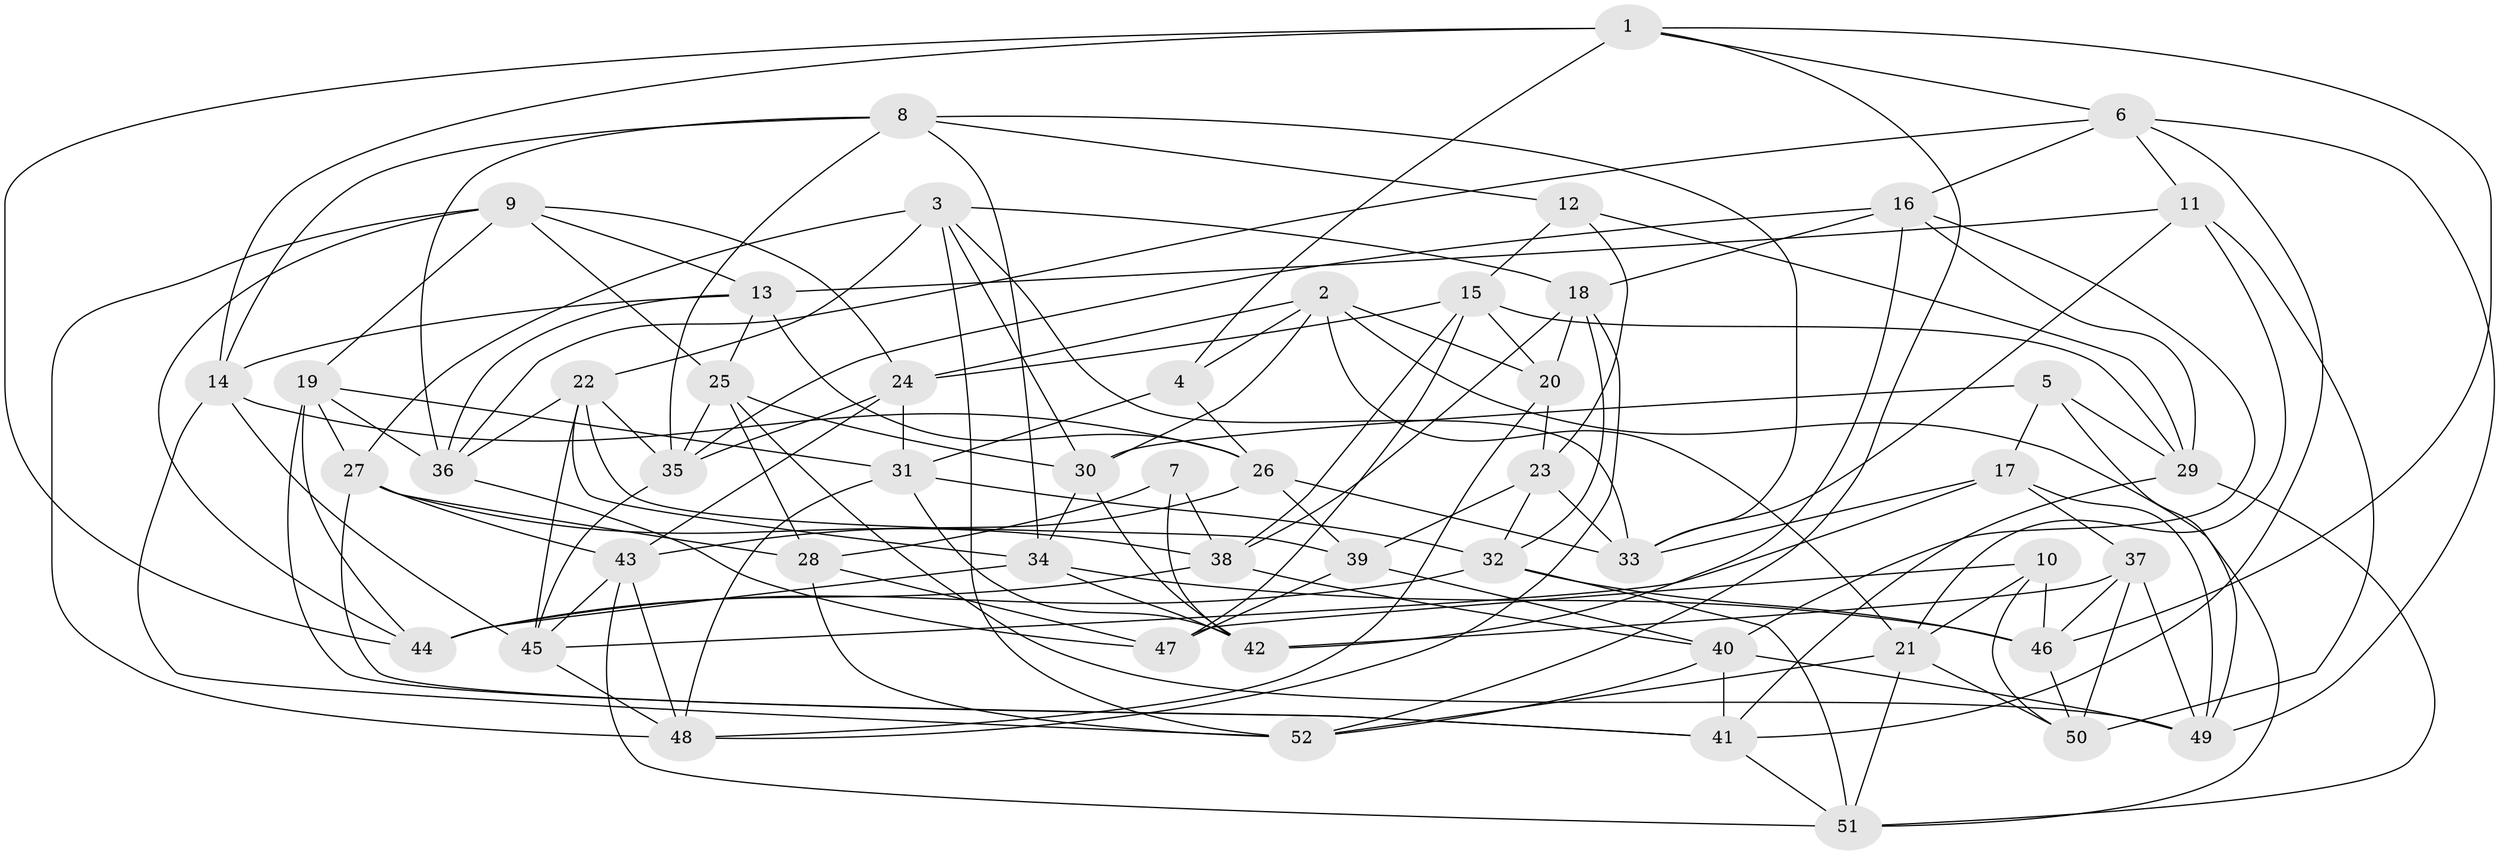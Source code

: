 // original degree distribution, {4: 1.0}
// Generated by graph-tools (version 1.1) at 2025/50/03/09/25 03:50:48]
// undirected, 52 vertices, 146 edges
graph export_dot {
graph [start="1"]
  node [color=gray90,style=filled];
  1;
  2;
  3;
  4;
  5;
  6;
  7;
  8;
  9;
  10;
  11;
  12;
  13;
  14;
  15;
  16;
  17;
  18;
  19;
  20;
  21;
  22;
  23;
  24;
  25;
  26;
  27;
  28;
  29;
  30;
  31;
  32;
  33;
  34;
  35;
  36;
  37;
  38;
  39;
  40;
  41;
  42;
  43;
  44;
  45;
  46;
  47;
  48;
  49;
  50;
  51;
  52;
  1 -- 4 [weight=1.0];
  1 -- 6 [weight=1.0];
  1 -- 14 [weight=1.0];
  1 -- 44 [weight=1.0];
  1 -- 46 [weight=1.0];
  1 -- 52 [weight=1.0];
  2 -- 4 [weight=1.0];
  2 -- 20 [weight=1.0];
  2 -- 21 [weight=1.0];
  2 -- 24 [weight=1.0];
  2 -- 30 [weight=1.0];
  2 -- 51 [weight=1.0];
  3 -- 18 [weight=1.0];
  3 -- 22 [weight=1.0];
  3 -- 27 [weight=1.0];
  3 -- 30 [weight=1.0];
  3 -- 33 [weight=1.0];
  3 -- 52 [weight=1.0];
  4 -- 26 [weight=1.0];
  4 -- 31 [weight=1.0];
  5 -- 17 [weight=1.0];
  5 -- 29 [weight=1.0];
  5 -- 30 [weight=1.0];
  5 -- 49 [weight=1.0];
  6 -- 11 [weight=1.0];
  6 -- 16 [weight=1.0];
  6 -- 36 [weight=1.0];
  6 -- 41 [weight=1.0];
  6 -- 49 [weight=1.0];
  7 -- 28 [weight=2.0];
  7 -- 38 [weight=1.0];
  7 -- 42 [weight=1.0];
  8 -- 12 [weight=1.0];
  8 -- 14 [weight=1.0];
  8 -- 33 [weight=1.0];
  8 -- 34 [weight=1.0];
  8 -- 35 [weight=1.0];
  8 -- 36 [weight=1.0];
  9 -- 13 [weight=1.0];
  9 -- 19 [weight=1.0];
  9 -- 24 [weight=1.0];
  9 -- 25 [weight=1.0];
  9 -- 44 [weight=1.0];
  9 -- 48 [weight=1.0];
  10 -- 21 [weight=1.0];
  10 -- 46 [weight=1.0];
  10 -- 47 [weight=1.0];
  10 -- 50 [weight=1.0];
  11 -- 13 [weight=1.0];
  11 -- 21 [weight=1.0];
  11 -- 33 [weight=1.0];
  11 -- 50 [weight=2.0];
  12 -- 15 [weight=1.0];
  12 -- 23 [weight=1.0];
  12 -- 29 [weight=1.0];
  13 -- 14 [weight=1.0];
  13 -- 25 [weight=1.0];
  13 -- 26 [weight=1.0];
  13 -- 36 [weight=1.0];
  14 -- 26 [weight=1.0];
  14 -- 45 [weight=1.0];
  14 -- 52 [weight=1.0];
  15 -- 20 [weight=1.0];
  15 -- 24 [weight=1.0];
  15 -- 29 [weight=1.0];
  15 -- 38 [weight=1.0];
  15 -- 47 [weight=1.0];
  16 -- 18 [weight=1.0];
  16 -- 29 [weight=1.0];
  16 -- 35 [weight=1.0];
  16 -- 40 [weight=1.0];
  16 -- 42 [weight=1.0];
  17 -- 33 [weight=1.0];
  17 -- 37 [weight=2.0];
  17 -- 45 [weight=1.0];
  17 -- 49 [weight=1.0];
  18 -- 20 [weight=1.0];
  18 -- 32 [weight=1.0];
  18 -- 38 [weight=1.0];
  18 -- 48 [weight=1.0];
  19 -- 27 [weight=1.0];
  19 -- 31 [weight=1.0];
  19 -- 36 [weight=1.0];
  19 -- 41 [weight=1.0];
  19 -- 44 [weight=1.0];
  20 -- 23 [weight=2.0];
  20 -- 48 [weight=1.0];
  21 -- 50 [weight=1.0];
  21 -- 51 [weight=1.0];
  21 -- 52 [weight=1.0];
  22 -- 34 [weight=1.0];
  22 -- 35 [weight=1.0];
  22 -- 36 [weight=1.0];
  22 -- 39 [weight=1.0];
  22 -- 45 [weight=1.0];
  23 -- 32 [weight=1.0];
  23 -- 33 [weight=1.0];
  23 -- 39 [weight=1.0];
  24 -- 31 [weight=1.0];
  24 -- 35 [weight=1.0];
  24 -- 43 [weight=1.0];
  25 -- 28 [weight=1.0];
  25 -- 30 [weight=1.0];
  25 -- 35 [weight=1.0];
  25 -- 49 [weight=1.0];
  26 -- 33 [weight=1.0];
  26 -- 39 [weight=1.0];
  26 -- 43 [weight=1.0];
  27 -- 28 [weight=1.0];
  27 -- 38 [weight=1.0];
  27 -- 41 [weight=1.0];
  27 -- 43 [weight=1.0];
  28 -- 47 [weight=1.0];
  28 -- 52 [weight=1.0];
  29 -- 41 [weight=1.0];
  29 -- 51 [weight=1.0];
  30 -- 34 [weight=1.0];
  30 -- 42 [weight=1.0];
  31 -- 32 [weight=1.0];
  31 -- 42 [weight=1.0];
  31 -- 48 [weight=1.0];
  32 -- 44 [weight=1.0];
  32 -- 46 [weight=1.0];
  32 -- 51 [weight=1.0];
  34 -- 42 [weight=1.0];
  34 -- 44 [weight=1.0];
  34 -- 46 [weight=1.0];
  35 -- 45 [weight=1.0];
  36 -- 47 [weight=1.0];
  37 -- 42 [weight=1.0];
  37 -- 46 [weight=1.0];
  37 -- 49 [weight=1.0];
  37 -- 50 [weight=1.0];
  38 -- 40 [weight=1.0];
  38 -- 44 [weight=1.0];
  39 -- 40 [weight=1.0];
  39 -- 47 [weight=2.0];
  40 -- 41 [weight=1.0];
  40 -- 49 [weight=1.0];
  40 -- 52 [weight=1.0];
  41 -- 51 [weight=1.0];
  43 -- 45 [weight=1.0];
  43 -- 48 [weight=1.0];
  43 -- 51 [weight=1.0];
  45 -- 48 [weight=1.0];
  46 -- 50 [weight=1.0];
}
